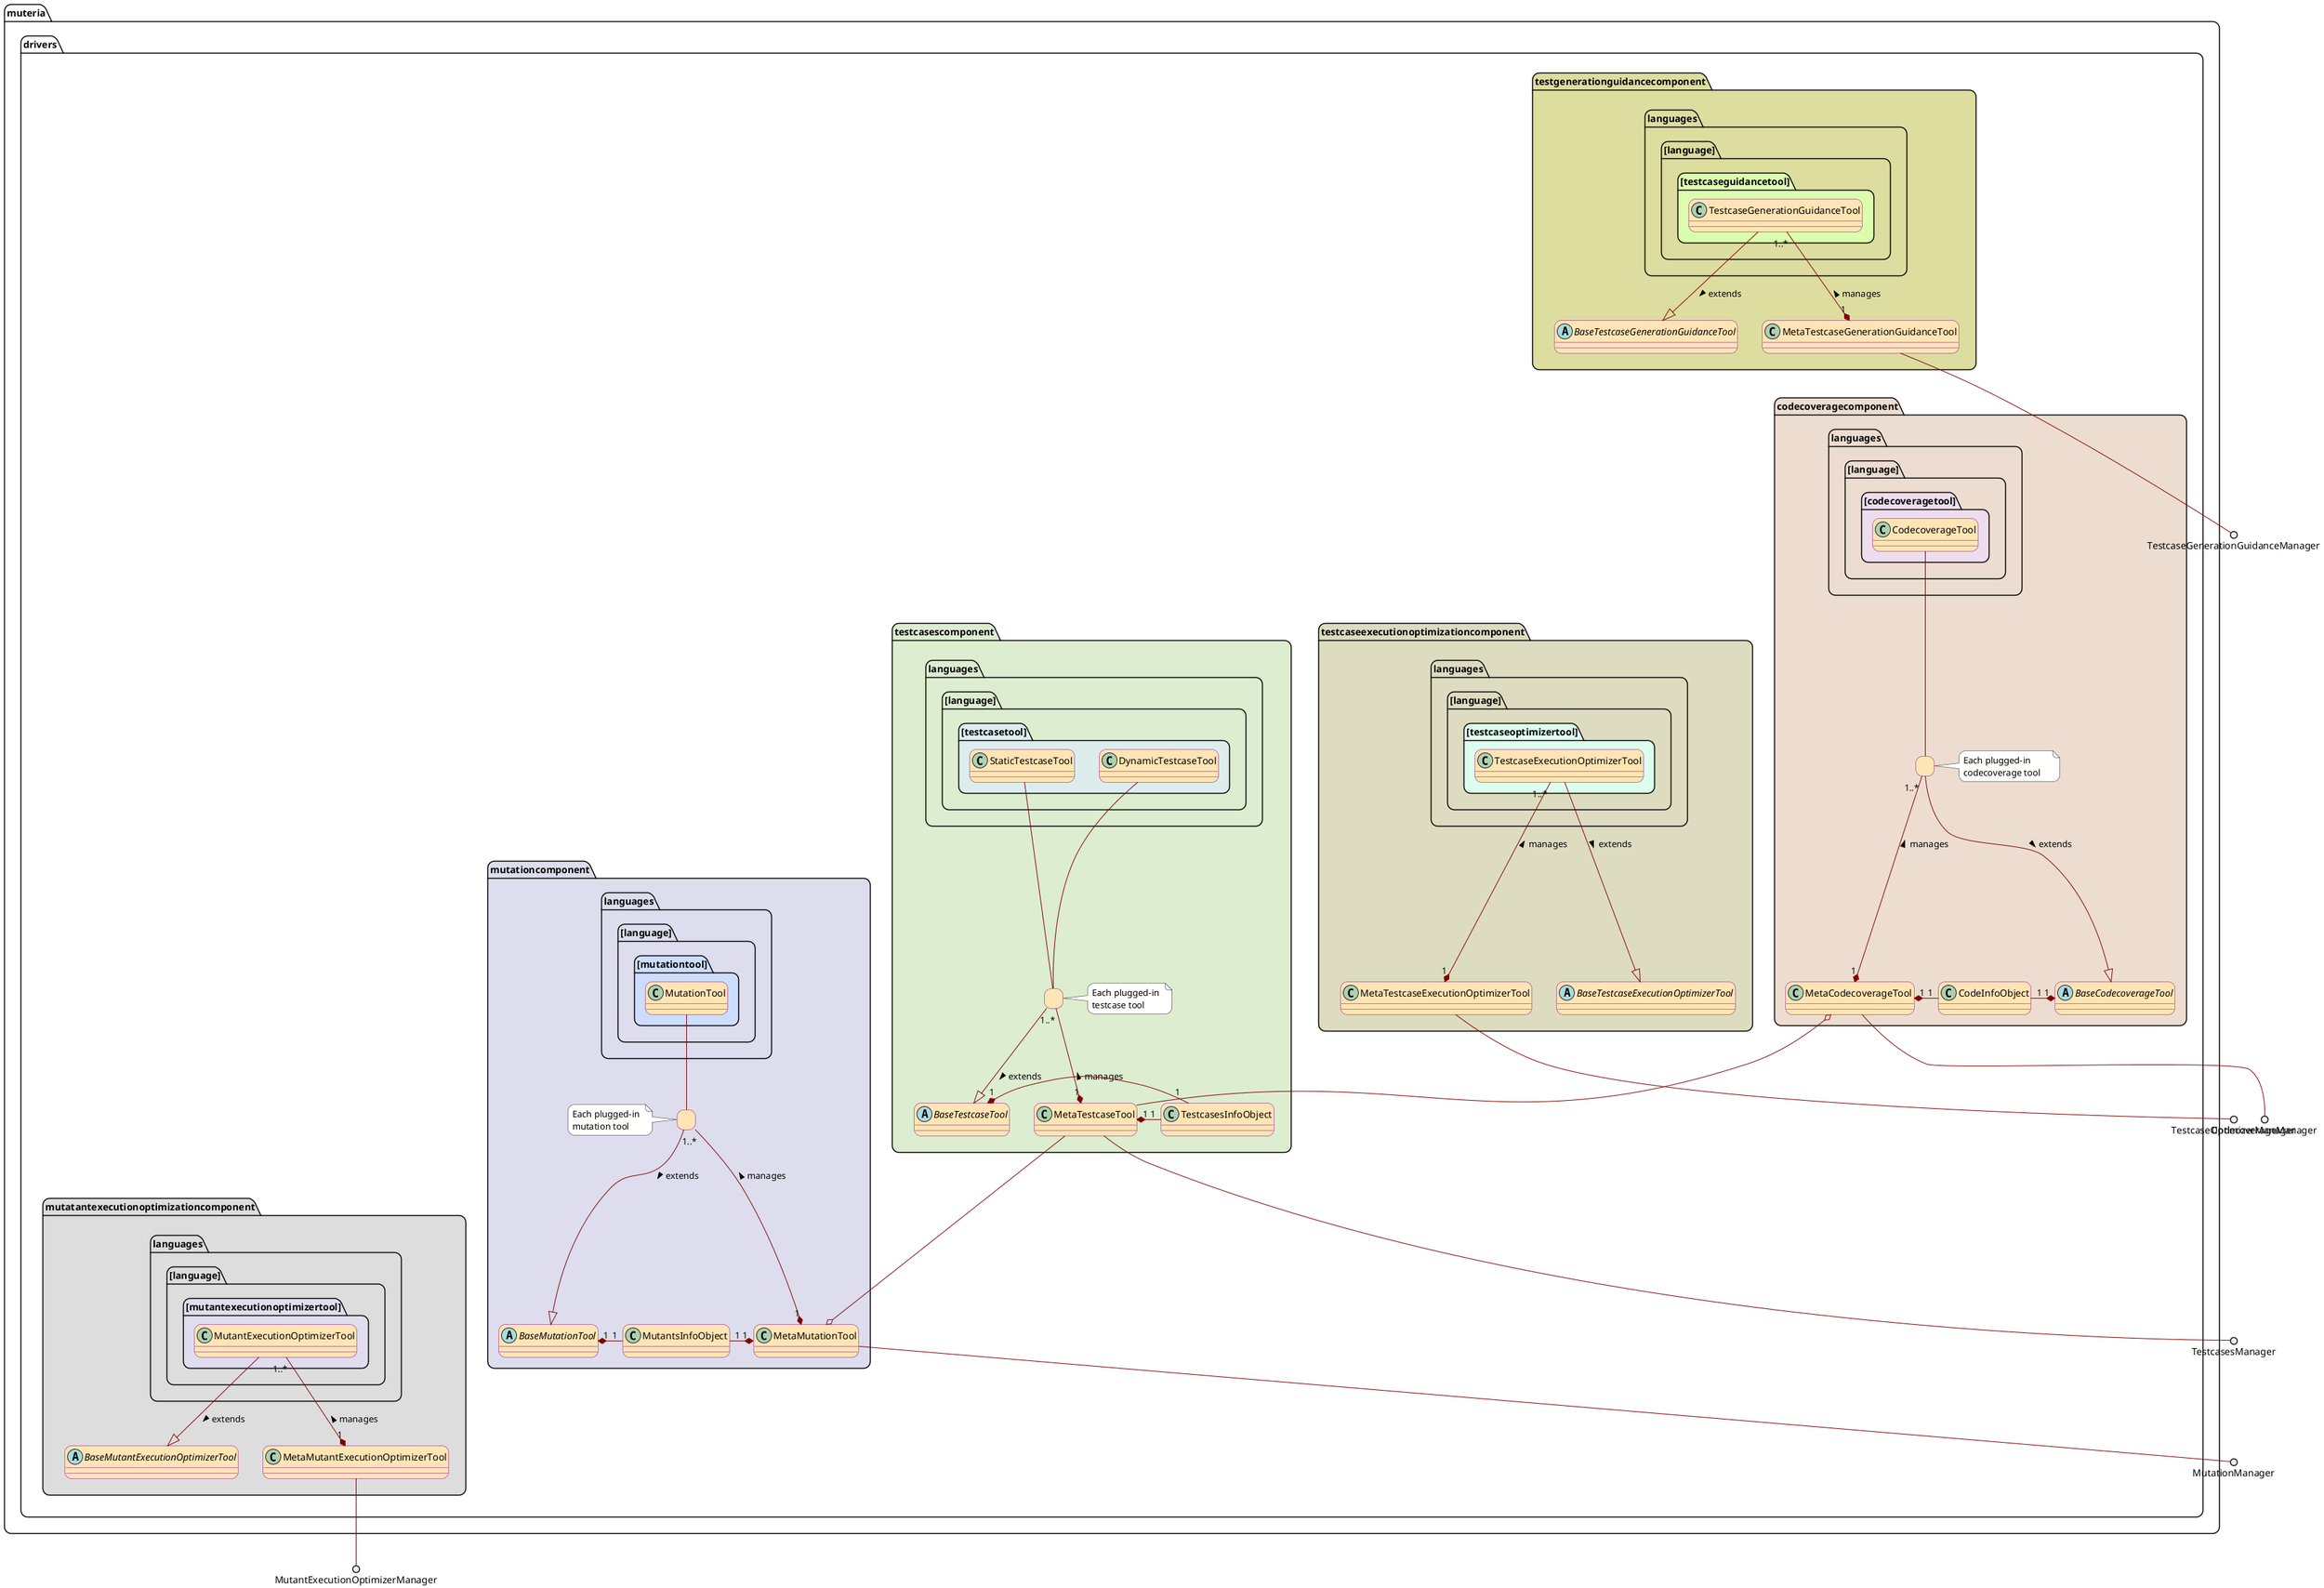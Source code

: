 @startuml
/'-------------- Style ----------------'/
skinparam roundcorner 20
skinparam class {
	BackgroundColor Moccasin
	ArrowColor Maroon
	BorderColor Purple
}
skinparam stereotypeCBackgroundColor YellowGreen
/'---------------------------------------'/

/'-------------- TestcasesComponent ----------------'/
'namespace muteria.drivers.testgeneration #DDDDDD {
package muteria.drivers.testcasescomponent #DDEDD0 {
    class TestcasesInfoObject
    class MetaTestcaseTool
    abstract class BaseTestcaseTool
    package languages.[language].[testcasetool] #DDEDEE{
       class StaticTestcaseTool 
       class DynamicTestcaseTool 
    }
    class "      " as Hook_TestTool
    hide Hook_TestTool fields 
    hide Hook_TestTool methods 
    hide Hook_TestTool circle 
    note right of Hook_TestTool #white\FFFFFE
        Each plugged-in 
        testcase tool    
    end note

    StaticTestcaseTool -- Hook_TestTool
    DynamicTestcaseTool -- Hook_TestTool
    Hook_TestTool --|> BaseTestcaseTool : extends >
    Hook_TestTool "1..*" --* "1" MetaTestcaseTool : < manages
    TestcasesInfoObject "1" -* "1" BaseTestcaseTool
    MetaTestcaseTool "1" *- "1" TestcasesInfoObject 
}
MetaTestcaseTool --() TestcasesManager 
'muteria.drivers.testcasescomponent +-- languages.<<language>>.<<testtool>>

' Other components dependences
/'---------------------------------------'/

/'-------------- CodecoverageComponent ----------------'/
package muteria.drivers.codecoveragecomponent #EDDDD0 {
    class CodeInfoObject
    class MetaCodecoverageTool
    abstract class BaseCodecoverageTool
    package languages.[language].[codecoveragetool] #EDDDEE{
       class CodecoverageTool 
    }
    class "      " as Hook_CodecovTool
    hide Hook_CodecovTool fields 
    hide Hook_CodecovTool methods 
    hide Hook_CodecovTool circle 
    note right of Hook_CodecovTool #white\FFFFFE
        Each plugged-in 
        codecoverage tool    
    end note

    CodecoverageTool -- Hook_CodecovTool
    Hook_CodecovTool --|> BaseCodecoverageTool : extends >
    Hook_CodecovTool "1..*" --* "1" MetaCodecoverageTool : < manages
    CodeInfoObject "1" -* "1" BaseCodecoverageTool
    MetaCodecoverageTool "1" *- "1" CodeInfoObject 
}
MetaCodecoverageTool --() CodecoverageManager 

' Other components dependences
MetaCodecoverageTool o-- MetaTestcaseTool 
/'---------------------------------------'/

/'-------------- MutantionComponent ----------------'/
package muteria.drivers.mutationcomponent #DDDDEE {
    class MutantsInfoObject
    class MetaMutationTool
    abstract class BaseMutationTool
    package languages.[language].[mutationtool] #CDDDFF{
       class MutationTool 
    }
    class "      " as Hook_MutationTool
    hide Hook_MutationTool fields 
    hide Hook_MutationTool methods 
    hide Hook_MutationTool circle 
    note left of Hook_MutationTool #white\FFFFFE
        Each plugged-in 
        mutation tool    
    end note

    MutationTool -- Hook_MutationTool
    Hook_MutationTool --|> BaseMutationTool : extends >
    Hook_MutationTool "1..*" --* "1" MetaMutationTool : < manages
    BaseMutationTool "1" *- "1" MutantsInfoObject
    MutantsInfoObject "1" -* "1" MetaMutationTool 
}
MetaMutationTool --() MutationManager 

' Other components dependences
MetaTestcaseTool --o MetaMutationTool
/'---------------------------------------'/

/'-------------- TestGenerationGuidanceComponent ----------------'/
package muteria.drivers.testgenerationguidancecomponent #DDDDA0 {
    class MetaTestcaseGenerationGuidanceTool
    abstract class BaseTestcaseGenerationGuidanceTool
    package languages.[language].[testcaseguidancetool] #DDFDAE{
       class TestcaseGenerationGuidanceTool 
    }

    TestcaseGenerationGuidanceTool --|> BaseTestcaseGenerationGuidanceTool: extends >
    TestcaseGenerationGuidanceTool "1..*" --* "1" MetaTestcaseGenerationGuidanceTool : < manages
}
MetaTestcaseGenerationGuidanceTool --() TestcaseGenerationGuidanceManager 

' Other components dependences
'MetaTestcaseTool o-- MetaTestcaseGenerationGuidanceTool
/'---------------------------------------'/

/'-------------- TestcaseExecutionOPtimizationComponent ----------------'/
package muteria.drivers.testcaseexecutionoptimizationcomponent #DDDCC0 {
    class MetaTestcaseExecutionOptimizerTool
    abstract class BaseTestcaseExecutionOptimizerTool
    package languages.[language].[testcaseoptimizertool] #DDFDEE{
       class TestcaseExecutionOptimizerTool 
    }

    TestcaseExecutionOptimizerTool --|> BaseTestcaseExecutionOptimizerTool : extends >
    TestcaseExecutionOptimizerTool "1..*" --* "1" MetaTestcaseExecutionOptimizerTool : < manages
}
MetaTestcaseExecutionOptimizerTool --() TestcaseOptimizerManager 

' Other components dependences
'MetaTestcaseTool o-- MetaTestcaseExecutionOptimizerTool
/'---------------------------------------'/

/'-------------- MutantPrioritizationSelectionComponent ----------------'/
package muteria.drivers.mutatantexecutionoptimizationcomponent #DEDDDD {
    class MetaMutantExecutionOptimizerTool
    abstract class BaseMutantExecutionOptimizerTool
    package languages.[language].[mutantexecutionoptimizertool] #DFDDEE{
       class MutantExecutionOptimizerTool 
    }

    MutantExecutionOptimizerTool --|> BaseMutantExecutionOptimizerTool : extends >
    MutantExecutionOptimizerTool "1..*" --* "1" MetaMutantExecutionOptimizerTool : < manages
}
MetaMutantExecutionOptimizerTool --() MutantExecutionOptimizerManager 

' Other components dependences
'MetaMutationTool o-- MetaMutantExecutionOptimizerTool 
/'---------------------------------------'/

/'------------- Beautify the layout ------------------'/
'muteria.drivers.mutatantexecutionoptimizationcomponent --[hidden]-- 
'muteria.drivers.testcasescomponent --[hidden]-- muteria.drivers.mutationcomponent
'muteria.drivers.codecoveragecomponent --[hidden]-- muteria.drivers.testcasescomponent
'muteria.drivers.codecoveragecomponent --[hidden]-- muteria.drivers.mutationcomponent
muteria.drivers.testgenerationguidancecomponent --[hidden]-- muteria.drivers.testcaseexecutionoptimizationcomponent 
muteria.drivers.testcaseexecutionoptimizationcomponent --[hidden]-- muteria.drivers.mutatantexecutionoptimizationcomponent
muteria.drivers.testcasescomponent --[hidden]-- muteria.drivers.mutatantexecutionoptimizationcomponent
/'----------------------------------------------------'/
@enduml